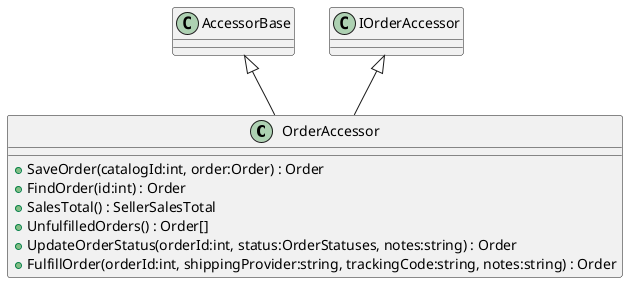 @startuml
class OrderAccessor {
    + SaveOrder(catalogId:int, order:Order) : Order
    + FindOrder(id:int) : Order
    + SalesTotal() : SellerSalesTotal
    + UnfulfilledOrders() : Order[]
    + UpdateOrderStatus(orderId:int, status:OrderStatuses, notes:string) : Order
    + FulfillOrder(orderId:int, shippingProvider:string, trackingCode:string, notes:string) : Order
}
AccessorBase <|-- OrderAccessor
IOrderAccessor <|-- OrderAccessor
@enduml
